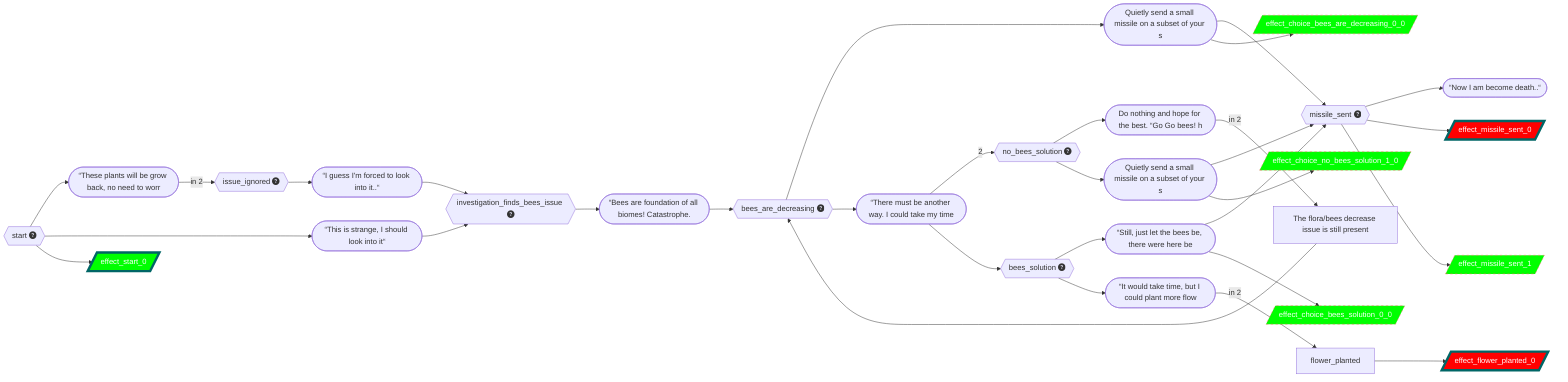 flowchart LR;
missile_sent{{missile_sent fa:fa-question-circle}} --> choice_missile_sent_0(["“Now I am become death..“"])
 missile_sent --> effect_missile_sent_0[/effect_missile_sent_0/]
style effect_missile_sent_0 fill:#f00,color:#fff,stroke:#066,stroke-width:5px
 missile_sent --> effect_missile_sent_1[/effect_missile_sent_1/]
style effect_missile_sent_1 fill:#0f0,color:#fff,stroke:#f66,stroke-width:1px,stroke-dasharray: 5 5
start{{start fa:fa-question-circle}} --> choice_start_0(["“These plants will be grow back, no need to worr"])
choice_start_0 --"  in 2"--> issue_ignored
start{{start fa:fa-question-circle}} --> choice_start_1(["“This is strange, I should look into it“"])
choice_start_1 --" "--> investigation_finds_bees_issue
 start --> effect_start_0[/effect_start_0/]
style effect_start_0 fill:#0f0,color:#fff,stroke:#066,stroke-width:5px
bees_are_decreasing{{bees_are_decreasing fa:fa-question-circle}} --> choice_bees_are_decreasing_0(["Quietly send a small missile on a subset of your s"])
choice_bees_are_decreasing_0 --" "--> missile_sent
 choice_bees_are_decreasing_0 --> effect_choice_bees_are_decreasing_0_0[/effect_choice_bees_are_decreasing_0_0/]
style effect_choice_bees_are_decreasing_0_0 fill:#0f0,color:#fff,stroke:#f66,stroke-width:1px,stroke-dasharray: 5 5
bees_are_decreasing{{bees_are_decreasing fa:fa-question-circle}} --> choice_bees_are_decreasing_1(["“There must be another way. I could take my time"])
choice_bees_are_decreasing_1 --" 2"--> no_bees_solution
choice_bees_are_decreasing_1 --" "--> bees_solution
no_bees_solution{{no_bees_solution fa:fa-question-circle}} --> choice_no_bees_solution_0(["Do nothing and hope for the best. “Go Go bees! h"])
choice_no_bees_solution_0 --"  in 2"--> bees_issue_still_present
no_bees_solution{{no_bees_solution fa:fa-question-circle}} --> choice_no_bees_solution_1(["Quietly send a small missile on a subset of your s"])
choice_no_bees_solution_1 --" "--> missile_sent
 choice_no_bees_solution_1 --> effect_choice_no_bees_solution_1_0[/effect_choice_no_bees_solution_1_0/]
style effect_choice_no_bees_solution_1_0 fill:#0f0,color:#fff,stroke:#f66,stroke-width:1px,stroke-dasharray: 5 5
investigation_finds_bees_issue{{investigation_finds_bees_issue fa:fa-question-circle}} --> choice_investigation_finds_bees_issue_0(["“Bees are foundation of all biomes! Catastrophe."])
choice_investigation_finds_bees_issue_0 --" "--> bees_are_decreasing
bees_issue_still_present[The flora/bees decrease issue is still present] --" "--> bees_are_decreasing
bees_solution{{bees_solution fa:fa-question-circle}} --> choice_bees_solution_0(["“Still, just let the bees be, there were here be"])
choice_bees_solution_0 --" "--> missile_sent
 choice_bees_solution_0 --> effect_choice_bees_solution_0_0[/effect_choice_bees_solution_0_0/]
style effect_choice_bees_solution_0_0 fill:#0f0,color:#fff,stroke:#f66,stroke-width:1px,stroke-dasharray: 5 5
bees_solution{{bees_solution fa:fa-question-circle}} --> choice_bees_solution_1(["“It would take time, but I could plant more flow"])
choice_bees_solution_1 --"  in 2"--> flower_planted
 flower_planted --> effect_flower_planted_0[/effect_flower_planted_0/]
style effect_flower_planted_0 fill:#f00,color:#fff,stroke:#066,stroke-width:5px
issue_ignored{{issue_ignored fa:fa-question-circle}} --> choice_issue_ignored_0(["“I guess I'm forced to look into it..“"])
choice_issue_ignored_0 --" "--> investigation_finds_bees_issue